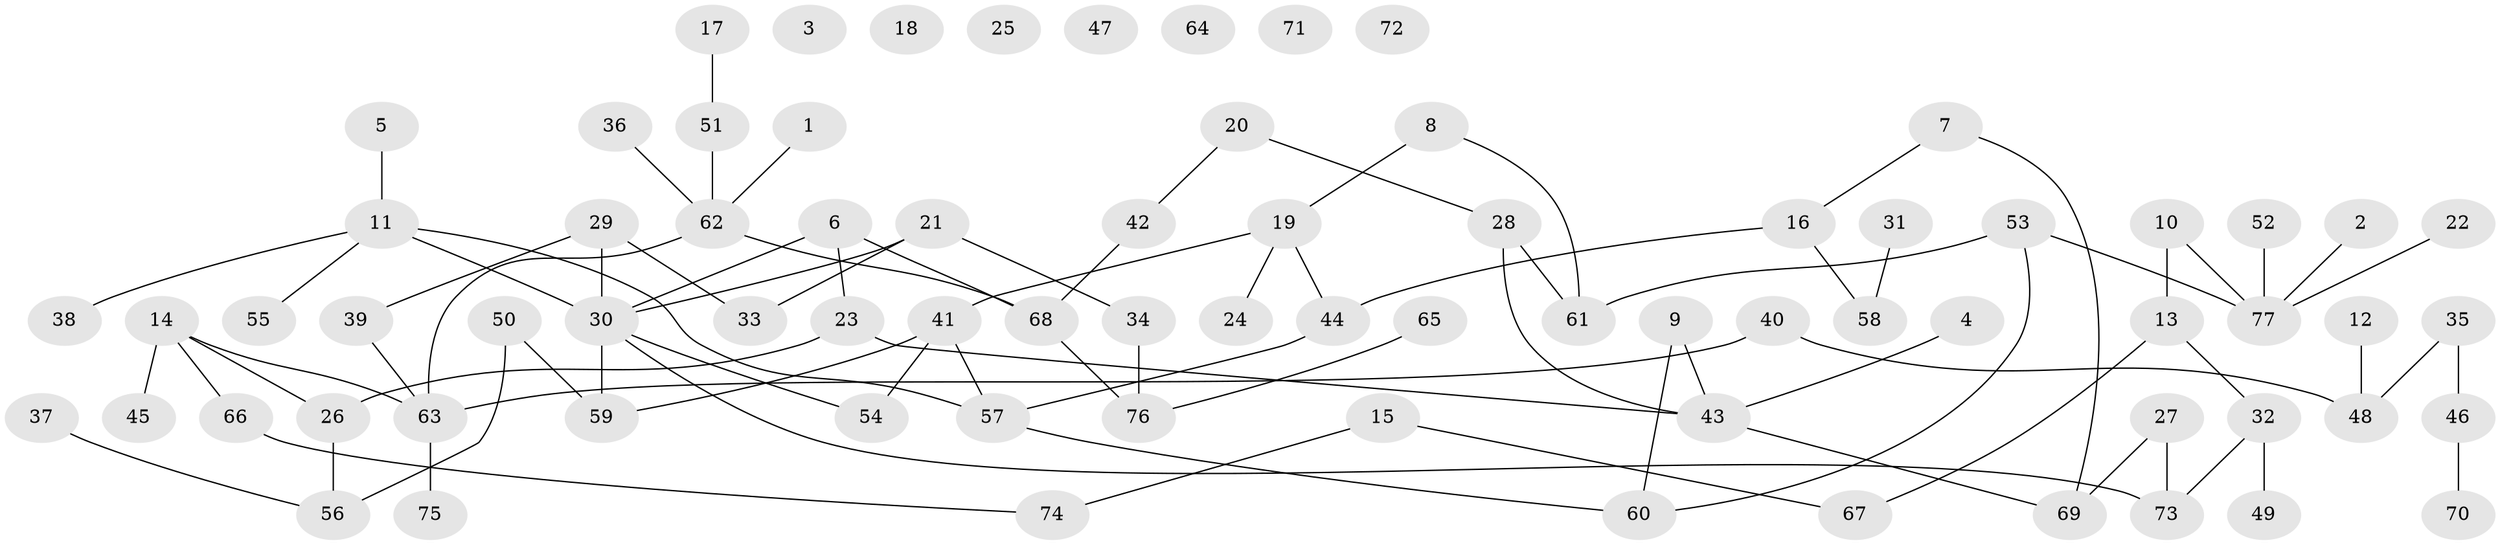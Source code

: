 // Generated by graph-tools (version 1.1) at 2025/38/03/09/25 04:38:55]
// undirected, 77 vertices, 85 edges
graph export_dot {
graph [start="1"]
  node [color=gray90,style=filled];
  1;
  2;
  3;
  4;
  5;
  6;
  7;
  8;
  9;
  10;
  11;
  12;
  13;
  14;
  15;
  16;
  17;
  18;
  19;
  20;
  21;
  22;
  23;
  24;
  25;
  26;
  27;
  28;
  29;
  30;
  31;
  32;
  33;
  34;
  35;
  36;
  37;
  38;
  39;
  40;
  41;
  42;
  43;
  44;
  45;
  46;
  47;
  48;
  49;
  50;
  51;
  52;
  53;
  54;
  55;
  56;
  57;
  58;
  59;
  60;
  61;
  62;
  63;
  64;
  65;
  66;
  67;
  68;
  69;
  70;
  71;
  72;
  73;
  74;
  75;
  76;
  77;
  1 -- 62;
  2 -- 77;
  4 -- 43;
  5 -- 11;
  6 -- 23;
  6 -- 30;
  6 -- 68;
  7 -- 16;
  7 -- 69;
  8 -- 19;
  8 -- 61;
  9 -- 43;
  9 -- 60;
  10 -- 13;
  10 -- 77;
  11 -- 30;
  11 -- 38;
  11 -- 55;
  11 -- 57;
  12 -- 48;
  13 -- 32;
  13 -- 67;
  14 -- 26;
  14 -- 45;
  14 -- 63;
  14 -- 66;
  15 -- 67;
  15 -- 74;
  16 -- 44;
  16 -- 58;
  17 -- 51;
  19 -- 24;
  19 -- 41;
  19 -- 44;
  20 -- 28;
  20 -- 42;
  21 -- 30;
  21 -- 33;
  21 -- 34;
  22 -- 77;
  23 -- 26;
  23 -- 43;
  26 -- 56;
  27 -- 69;
  27 -- 73;
  28 -- 43;
  28 -- 61;
  29 -- 30;
  29 -- 33;
  29 -- 39;
  30 -- 54;
  30 -- 59;
  30 -- 73;
  31 -- 58;
  32 -- 49;
  32 -- 73;
  34 -- 76;
  35 -- 46;
  35 -- 48;
  36 -- 62;
  37 -- 56;
  39 -- 63;
  40 -- 48;
  40 -- 63;
  41 -- 54;
  41 -- 57;
  41 -- 59;
  42 -- 68;
  43 -- 69;
  44 -- 57;
  46 -- 70;
  50 -- 56;
  50 -- 59;
  51 -- 62;
  52 -- 77;
  53 -- 60;
  53 -- 61;
  53 -- 77;
  57 -- 60;
  62 -- 63;
  62 -- 68;
  63 -- 75;
  65 -- 76;
  66 -- 74;
  68 -- 76;
}
